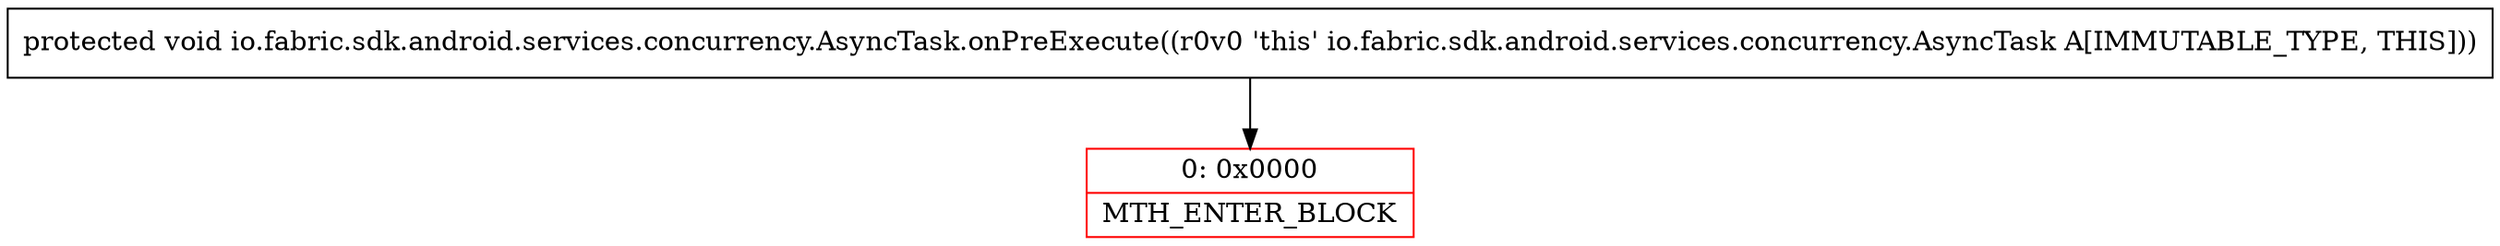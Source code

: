 digraph "CFG forio.fabric.sdk.android.services.concurrency.AsyncTask.onPreExecute()V" {
subgraph cluster_Region_2138681750 {
label = "R(0)";
node [shape=record,color=blue];
}
Node_0 [shape=record,color=red,label="{0\:\ 0x0000|MTH_ENTER_BLOCK\l}"];
MethodNode[shape=record,label="{protected void io.fabric.sdk.android.services.concurrency.AsyncTask.onPreExecute((r0v0 'this' io.fabric.sdk.android.services.concurrency.AsyncTask A[IMMUTABLE_TYPE, THIS])) }"];
MethodNode -> Node_0;
}

